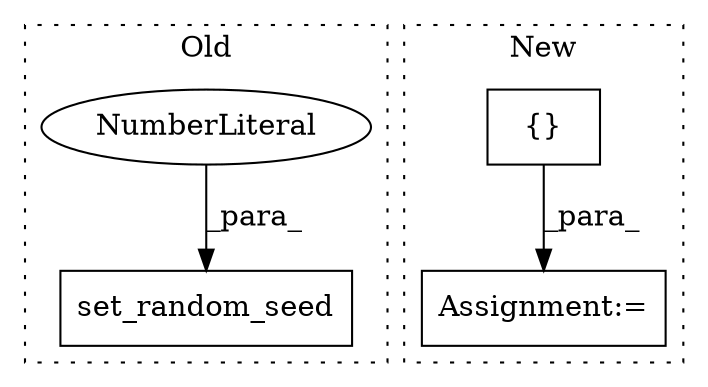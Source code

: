 digraph G {
subgraph cluster0 {
1 [label="set_random_seed" a="32" s="5497,5514" l="16,1" shape="box"];
3 [label="NumberLiteral" a="34" s="5513" l="1" shape="ellipse"];
label = "Old";
style="dotted";
}
subgraph cluster1 {
2 [label="{}" a="4" s="6049" l="2" shape="box"];
4 [label="Assignment:=" a="7" s="6691" l="1" shape="box"];
label = "New";
style="dotted";
}
2 -> 4 [label="_para_"];
3 -> 1 [label="_para_"];
}